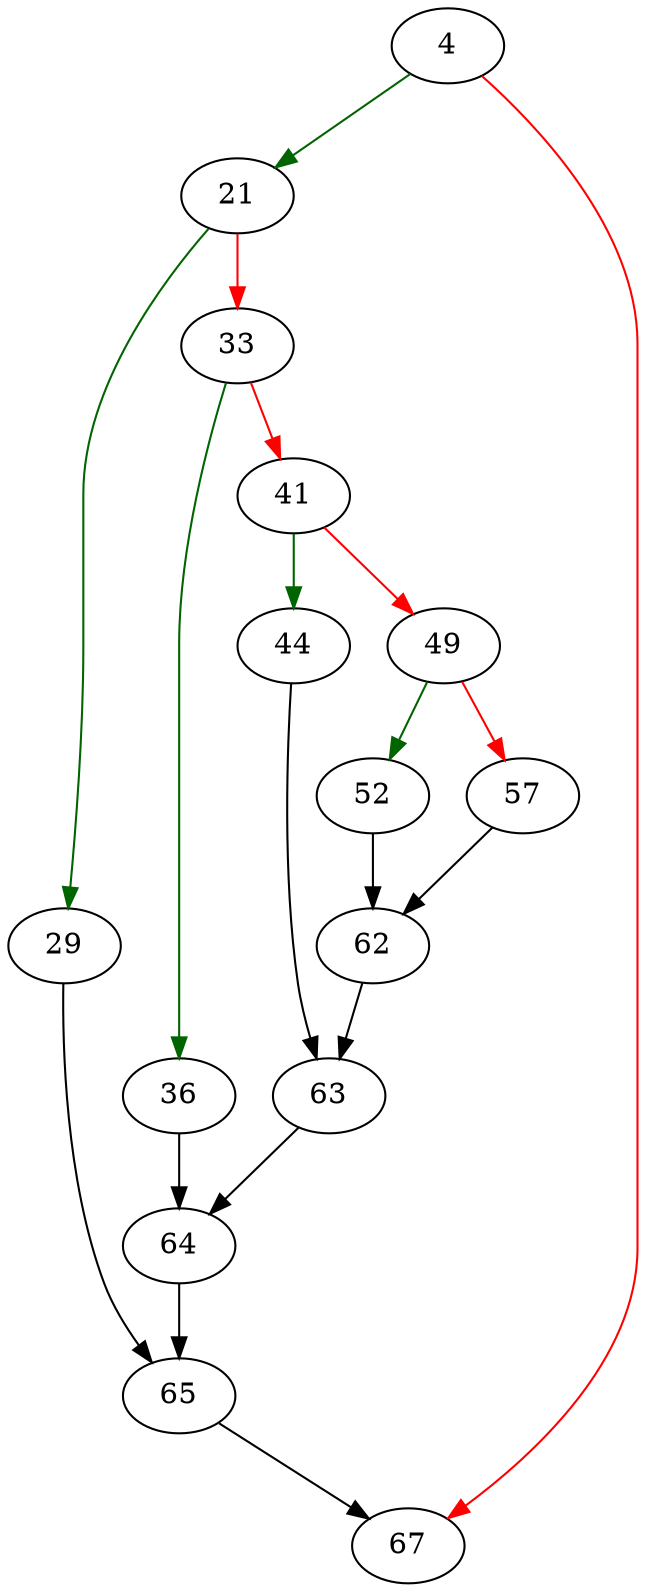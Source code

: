 strict digraph "sqlite3_file_control" {
	// Node definitions.
	4 [entry=true];
	21;
	67;
	29;
	33;
	65;
	36;
	41;
	64;
	44;
	49;
	63;
	52;
	57;
	62;

	// Edge definitions.
	4 -> 21 [
		color=darkgreen
		cond=true
	];
	4 -> 67 [
		color=red
		cond=false
	];
	21 -> 29 [
		color=darkgreen
		cond=true
	];
	21 -> 33 [
		color=red
		cond=false
	];
	29 -> 65;
	33 -> 36 [
		color=darkgreen
		cond=true
	];
	33 -> 41 [
		color=red
		cond=false
	];
	65 -> 67;
	36 -> 64;
	41 -> 44 [
		color=darkgreen
		cond=true
	];
	41 -> 49 [
		color=red
		cond=false
	];
	64 -> 65;
	44 -> 63;
	49 -> 52 [
		color=darkgreen
		cond=true
	];
	49 -> 57 [
		color=red
		cond=false
	];
	63 -> 64;
	52 -> 62;
	57 -> 62;
	62 -> 63;
}